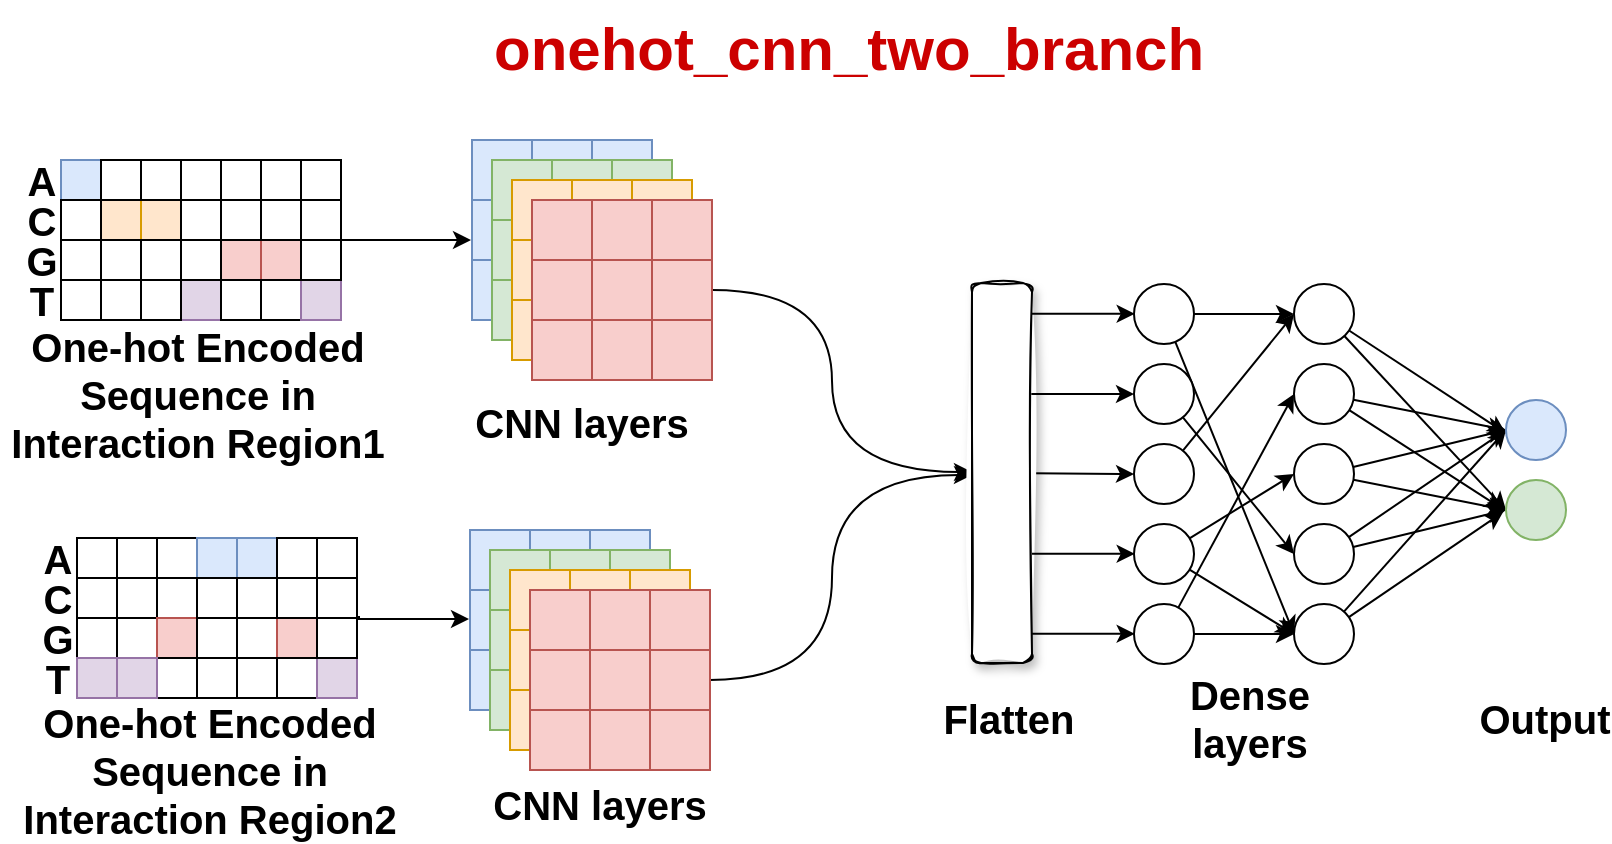 <mxfile version="14.8.5" type="github">
  <diagram id="KxuiyelQ4g_LW83yEsCo" name="Page-1">
    <mxGraphModel dx="1673" dy="898" grid="1" gridSize="10" guides="1" tooltips="1" connect="1" arrows="1" fold="1" page="1" pageScale="1" pageWidth="4681" pageHeight="3300" math="0" shadow="0">
      <root>
        <mxCell id="0" />
        <mxCell id="1" parent="0" />
        <mxCell id="DCVeUOY5UcHhxP_ibhvg-289" style="edgeStyle=orthogonalEdgeStyle;rounded=0;orthogonalLoop=1;jettySize=auto;html=1;fontStyle=1;fontSize=20;" edge="1" parent="1">
          <mxGeometry relative="1" as="geometry">
            <mxPoint x="529.5" y="220" as="targetPoint" />
            <mxPoint x="464.5" y="220" as="sourcePoint" />
            <Array as="points">
              <mxPoint x="464.5" y="220" />
            </Array>
          </mxGeometry>
        </mxCell>
        <mxCell id="DCVeUOY5UcHhxP_ibhvg-291" style="edgeStyle=orthogonalEdgeStyle;rounded=0;orthogonalLoop=1;jettySize=auto;html=1;exitX=1;exitY=1;exitDx=0;exitDy=0;fontStyle=1;fontSize=20;" edge="1" parent="1">
          <mxGeometry relative="1" as="geometry">
            <mxPoint x="473.5" y="408" as="sourcePoint" />
            <mxPoint x="528.5" y="409.5" as="targetPoint" />
            <Array as="points">
              <mxPoint x="473.5" y="409.5" />
            </Array>
          </mxGeometry>
        </mxCell>
        <mxCell id="DCVeUOY5UcHhxP_ibhvg-327" value="G" style="text;html=1;strokeColor=none;fillColor=none;align=center;verticalAlign=middle;whiteSpace=wrap;rounded=0;fontStyle=1;fontSize=20;" vertex="1" parent="1">
          <mxGeometry x="294.5" y="220" width="40" height="20" as="geometry" />
        </mxCell>
        <mxCell id="DCVeUOY5UcHhxP_ibhvg-328" value="T" style="text;html=1;strokeColor=none;fillColor=none;align=center;verticalAlign=middle;whiteSpace=wrap;rounded=0;fontStyle=1;fontSize=20;" vertex="1" parent="1">
          <mxGeometry x="294.5" y="240" width="40" height="20" as="geometry" />
        </mxCell>
        <mxCell id="DCVeUOY5UcHhxP_ibhvg-329" value="&lt;div style=&quot;font-size: 20px;&quot;&gt;A&lt;/div&gt;" style="text;html=1;strokeColor=none;fillColor=none;align=center;verticalAlign=middle;whiteSpace=wrap;rounded=0;fontStyle=1;fontSize=20;" vertex="1" parent="1">
          <mxGeometry x="294.5" y="180" width="40" height="20" as="geometry" />
        </mxCell>
        <mxCell id="DCVeUOY5UcHhxP_ibhvg-330" value="C" style="text;html=1;strokeColor=none;fillColor=none;align=center;verticalAlign=middle;whiteSpace=wrap;rounded=0;fontStyle=1;fontSize=20;" vertex="1" parent="1">
          <mxGeometry x="294.5" y="200" width="40" height="20" as="geometry" />
        </mxCell>
        <mxCell id="DCVeUOY5UcHhxP_ibhvg-331" value="" style="whiteSpace=wrap;html=1;aspect=fixed;fillColor=#dae8fc;strokeColor=#6c8ebf;fontStyle=1;fontSize=20;" vertex="1" parent="1">
          <mxGeometry x="324.5" y="180" width="20" height="20" as="geometry" />
        </mxCell>
        <mxCell id="DCVeUOY5UcHhxP_ibhvg-332" value="" style="whiteSpace=wrap;html=1;aspect=fixed;fontStyle=1;fontSize=20;" vertex="1" parent="1">
          <mxGeometry x="344.5" y="200" width="20" height="20" as="geometry" />
        </mxCell>
        <mxCell id="DCVeUOY5UcHhxP_ibhvg-333" value="" style="whiteSpace=wrap;html=1;aspect=fixed;fillColor=#ffe6cc;strokeColor=#d79b00;fontStyle=1;fontSize=20;" vertex="1" parent="1">
          <mxGeometry x="344.5" y="200" width="20" height="20" as="geometry" />
        </mxCell>
        <mxCell id="DCVeUOY5UcHhxP_ibhvg-334" value="" style="whiteSpace=wrap;html=1;aspect=fixed;fillColor=#ffe6cc;strokeColor=#d79b00;fontStyle=1;fontSize=20;" vertex="1" parent="1">
          <mxGeometry x="364.5" y="200" width="20" height="20" as="geometry" />
        </mxCell>
        <mxCell id="DCVeUOY5UcHhxP_ibhvg-335" value="" style="whiteSpace=wrap;html=1;aspect=fixed;fillColor=#e1d5e7;strokeColor=#9673a6;fontStyle=1;fontSize=20;" vertex="1" parent="1">
          <mxGeometry x="384.5" y="240" width="20" height="20" as="geometry" />
        </mxCell>
        <mxCell id="DCVeUOY5UcHhxP_ibhvg-336" value="" style="whiteSpace=wrap;html=1;aspect=fixed;fillColor=#f8cecc;strokeColor=#b85450;fontStyle=1;fontSize=20;" vertex="1" parent="1">
          <mxGeometry x="404.5" y="220" width="20" height="20" as="geometry" />
        </mxCell>
        <mxCell id="DCVeUOY5UcHhxP_ibhvg-337" value="" style="whiteSpace=wrap;html=1;aspect=fixed;fillColor=#f8cecc;strokeColor=#b85450;fontStyle=1;fontSize=20;" vertex="1" parent="1">
          <mxGeometry x="424.5" y="220" width="20" height="20" as="geometry" />
        </mxCell>
        <mxCell id="DCVeUOY5UcHhxP_ibhvg-338" value="" style="rounded=0;whiteSpace=wrap;html=1;fontStyle=1;fontSize=20;" vertex="1" parent="1">
          <mxGeometry x="324.5" y="200" width="20" height="20" as="geometry" />
        </mxCell>
        <mxCell id="DCVeUOY5UcHhxP_ibhvg-339" value="" style="rounded=0;whiteSpace=wrap;html=1;fontStyle=1;fontSize=20;" vertex="1" parent="1">
          <mxGeometry x="324.5" y="220" width="20" height="20" as="geometry" />
        </mxCell>
        <mxCell id="DCVeUOY5UcHhxP_ibhvg-340" value="" style="rounded=0;whiteSpace=wrap;html=1;fontStyle=1;fontSize=20;" vertex="1" parent="1">
          <mxGeometry x="344.5" y="220" width="20" height="20" as="geometry" />
        </mxCell>
        <mxCell id="DCVeUOY5UcHhxP_ibhvg-341" value="" style="rounded=0;whiteSpace=wrap;html=1;fontStyle=1;fontSize=20;" vertex="1" parent="1">
          <mxGeometry x="364.5" y="220" width="20" height="20" as="geometry" />
        </mxCell>
        <mxCell id="DCVeUOY5UcHhxP_ibhvg-342" value="" style="rounded=0;whiteSpace=wrap;html=1;fontStyle=1;fontSize=20;" vertex="1" parent="1">
          <mxGeometry x="384.5" y="220" width="20" height="20" as="geometry" />
        </mxCell>
        <mxCell id="DCVeUOY5UcHhxP_ibhvg-343" value="" style="rounded=0;whiteSpace=wrap;html=1;fontStyle=1;fontSize=20;" vertex="1" parent="1">
          <mxGeometry x="364.5" y="240" width="20" height="20" as="geometry" />
        </mxCell>
        <mxCell id="DCVeUOY5UcHhxP_ibhvg-344" value="" style="rounded=0;whiteSpace=wrap;html=1;fontStyle=1;fontSize=20;" vertex="1" parent="1">
          <mxGeometry x="324.5" y="240" width="20" height="20" as="geometry" />
        </mxCell>
        <mxCell id="DCVeUOY5UcHhxP_ibhvg-345" value="" style="rounded=0;whiteSpace=wrap;html=1;fontStyle=1;fontSize=20;" vertex="1" parent="1">
          <mxGeometry x="344.5" y="240" width="20" height="20" as="geometry" />
        </mxCell>
        <mxCell id="DCVeUOY5UcHhxP_ibhvg-346" value="" style="rounded=0;whiteSpace=wrap;html=1;fontStyle=1;fontSize=20;" vertex="1" parent="1">
          <mxGeometry x="404.5" y="240" width="20" height="20" as="geometry" />
        </mxCell>
        <mxCell id="DCVeUOY5UcHhxP_ibhvg-347" value="" style="rounded=0;whiteSpace=wrap;html=1;fontStyle=1;fontSize=20;" vertex="1" parent="1">
          <mxGeometry x="424.5" y="240" width="20" height="20" as="geometry" />
        </mxCell>
        <mxCell id="DCVeUOY5UcHhxP_ibhvg-348" value="" style="rounded=0;whiteSpace=wrap;html=1;fontStyle=1;fontSize=20;" vertex="1" parent="1">
          <mxGeometry x="344.5" y="180" width="20" height="20" as="geometry" />
        </mxCell>
        <mxCell id="DCVeUOY5UcHhxP_ibhvg-349" value="" style="rounded=0;whiteSpace=wrap;html=1;fontStyle=1;fontSize=20;" vertex="1" parent="1">
          <mxGeometry x="364.5" y="180" width="20" height="20" as="geometry" />
        </mxCell>
        <mxCell id="DCVeUOY5UcHhxP_ibhvg-350" value="" style="rounded=0;whiteSpace=wrap;html=1;fontStyle=1;fontSize=20;" vertex="1" parent="1">
          <mxGeometry x="384.5" y="180" width="20" height="20" as="geometry" />
        </mxCell>
        <mxCell id="DCVeUOY5UcHhxP_ibhvg-351" value="" style="rounded=0;whiteSpace=wrap;html=1;fontStyle=1;fontSize=20;" vertex="1" parent="1">
          <mxGeometry x="404.5" y="180" width="20" height="20" as="geometry" />
        </mxCell>
        <mxCell id="DCVeUOY5UcHhxP_ibhvg-352" value="" style="rounded=0;whiteSpace=wrap;html=1;fontStyle=1;fontSize=20;" vertex="1" parent="1">
          <mxGeometry x="384.5" y="200" width="20" height="20" as="geometry" />
        </mxCell>
        <mxCell id="DCVeUOY5UcHhxP_ibhvg-353" value="" style="rounded=0;whiteSpace=wrap;html=1;fontStyle=1;fontSize=20;" vertex="1" parent="1">
          <mxGeometry x="404.5" y="200" width="20" height="20" as="geometry" />
        </mxCell>
        <mxCell id="DCVeUOY5UcHhxP_ibhvg-354" value="" style="rounded=0;whiteSpace=wrap;html=1;fontStyle=1;fontSize=20;" vertex="1" parent="1">
          <mxGeometry x="424.5" y="200" width="20" height="20" as="geometry" />
        </mxCell>
        <mxCell id="DCVeUOY5UcHhxP_ibhvg-355" value="" style="rounded=0;whiteSpace=wrap;html=1;fontStyle=1;fontSize=20;" vertex="1" parent="1">
          <mxGeometry x="424.5" y="180" width="20" height="20" as="geometry" />
        </mxCell>
        <mxCell id="DCVeUOY5UcHhxP_ibhvg-356" value="" style="whiteSpace=wrap;html=1;aspect=fixed;fillColor=#e1d5e7;strokeColor=#9673a6;fontStyle=1;fontSize=20;" vertex="1" parent="1">
          <mxGeometry x="444.5" y="240" width="20" height="20" as="geometry" />
        </mxCell>
        <mxCell id="DCVeUOY5UcHhxP_ibhvg-357" value="" style="rounded=0;whiteSpace=wrap;html=1;fontStyle=1;fontSize=20;" vertex="1" parent="1">
          <mxGeometry x="444.5" y="220" width="20" height="20" as="geometry" />
        </mxCell>
        <mxCell id="DCVeUOY5UcHhxP_ibhvg-358" value="" style="rounded=0;whiteSpace=wrap;html=1;fontStyle=1;fontSize=20;" vertex="1" parent="1">
          <mxGeometry x="444.5" y="180" width="20" height="20" as="geometry" />
        </mxCell>
        <mxCell id="DCVeUOY5UcHhxP_ibhvg-359" value="" style="rounded=0;whiteSpace=wrap;html=1;fontStyle=1;fontSize=20;" vertex="1" parent="1">
          <mxGeometry x="444.5" y="200" width="20" height="20" as="geometry" />
        </mxCell>
        <mxCell id="DCVeUOY5UcHhxP_ibhvg-361" value="G" style="text;html=1;strokeColor=none;fillColor=none;align=center;verticalAlign=middle;whiteSpace=wrap;rounded=0;fontStyle=1;fontSize=20;" vertex="1" parent="1">
          <mxGeometry x="302.5" y="409" width="40" height="20" as="geometry" />
        </mxCell>
        <mxCell id="DCVeUOY5UcHhxP_ibhvg-362" value="T" style="text;html=1;strokeColor=none;fillColor=none;align=center;verticalAlign=middle;whiteSpace=wrap;rounded=0;fontStyle=1;fontSize=20;" vertex="1" parent="1">
          <mxGeometry x="302.5" y="429" width="40" height="20" as="geometry" />
        </mxCell>
        <mxCell id="DCVeUOY5UcHhxP_ibhvg-363" value="&lt;div style=&quot;font-size: 20px;&quot;&gt;A&lt;/div&gt;" style="text;html=1;strokeColor=none;fillColor=none;align=center;verticalAlign=middle;whiteSpace=wrap;rounded=0;fontStyle=1;fontSize=20;" vertex="1" parent="1">
          <mxGeometry x="302.5" y="369" width="40" height="20" as="geometry" />
        </mxCell>
        <mxCell id="DCVeUOY5UcHhxP_ibhvg-364" value="C" style="text;html=1;strokeColor=none;fillColor=none;align=center;verticalAlign=middle;whiteSpace=wrap;rounded=0;fontStyle=1;fontSize=20;" vertex="1" parent="1">
          <mxGeometry x="302.5" y="389" width="40" height="20" as="geometry" />
        </mxCell>
        <mxCell id="DCVeUOY5UcHhxP_ibhvg-365" value="" style="whiteSpace=wrap;html=1;aspect=fixed;fontStyle=1;fontSize=20;" vertex="1" parent="1">
          <mxGeometry x="332.5" y="369" width="20" height="20" as="geometry" />
        </mxCell>
        <mxCell id="DCVeUOY5UcHhxP_ibhvg-366" value="" style="whiteSpace=wrap;html=1;aspect=fixed;fontStyle=1;fontSize=20;" vertex="1" parent="1">
          <mxGeometry x="352.5" y="389" width="20" height="20" as="geometry" />
        </mxCell>
        <mxCell id="DCVeUOY5UcHhxP_ibhvg-367" value="" style="whiteSpace=wrap;html=1;aspect=fixed;fontStyle=1;fontSize=20;" vertex="1" parent="1">
          <mxGeometry x="352.5" y="389" width="20" height="20" as="geometry" />
        </mxCell>
        <mxCell id="DCVeUOY5UcHhxP_ibhvg-368" value="" style="whiteSpace=wrap;html=1;aspect=fixed;fontStyle=1;fontSize=20;" vertex="1" parent="1">
          <mxGeometry x="372.5" y="389" width="20" height="20" as="geometry" />
        </mxCell>
        <mxCell id="DCVeUOY5UcHhxP_ibhvg-369" value="" style="whiteSpace=wrap;html=1;aspect=fixed;fontStyle=1;fontSize=20;" vertex="1" parent="1">
          <mxGeometry x="392.5" y="429" width="20" height="20" as="geometry" />
        </mxCell>
        <mxCell id="DCVeUOY5UcHhxP_ibhvg-370" value="" style="whiteSpace=wrap;html=1;aspect=fixed;fontStyle=1;fontSize=20;" vertex="1" parent="1">
          <mxGeometry x="412.5" y="409" width="20" height="20" as="geometry" />
        </mxCell>
        <mxCell id="DCVeUOY5UcHhxP_ibhvg-371" value="" style="whiteSpace=wrap;html=1;aspect=fixed;fillColor=#f8cecc;strokeColor=#b85450;fontStyle=1;fontSize=20;" vertex="1" parent="1">
          <mxGeometry x="432.5" y="409" width="20" height="20" as="geometry" />
        </mxCell>
        <mxCell id="DCVeUOY5UcHhxP_ibhvg-372" value="" style="rounded=0;whiteSpace=wrap;html=1;fontStyle=1;fontSize=20;" vertex="1" parent="1">
          <mxGeometry x="332.5" y="389" width="20" height="20" as="geometry" />
        </mxCell>
        <mxCell id="DCVeUOY5UcHhxP_ibhvg-373" value="" style="rounded=0;whiteSpace=wrap;html=1;fontStyle=1;fontSize=20;" vertex="1" parent="1">
          <mxGeometry x="332.5" y="409" width="20" height="20" as="geometry" />
        </mxCell>
        <mxCell id="DCVeUOY5UcHhxP_ibhvg-374" value="" style="rounded=0;whiteSpace=wrap;html=1;fontStyle=1;fontSize=20;" vertex="1" parent="1">
          <mxGeometry x="352.5" y="409" width="20" height="20" as="geometry" />
        </mxCell>
        <mxCell id="DCVeUOY5UcHhxP_ibhvg-375" value="" style="rounded=0;whiteSpace=wrap;html=1;fillColor=#f8cecc;strokeColor=#b85450;fontStyle=1;fontSize=20;" vertex="1" parent="1">
          <mxGeometry x="372.5" y="409" width="20" height="20" as="geometry" />
        </mxCell>
        <mxCell id="DCVeUOY5UcHhxP_ibhvg-376" value="" style="rounded=0;whiteSpace=wrap;html=1;fontStyle=1;fontSize=20;" vertex="1" parent="1">
          <mxGeometry x="392.5" y="409" width="20" height="20" as="geometry" />
        </mxCell>
        <mxCell id="DCVeUOY5UcHhxP_ibhvg-377" value="" style="rounded=0;whiteSpace=wrap;html=1;fontStyle=1;fontSize=20;" vertex="1" parent="1">
          <mxGeometry x="372.5" y="429" width="20" height="20" as="geometry" />
        </mxCell>
        <mxCell id="DCVeUOY5UcHhxP_ibhvg-378" value="" style="rounded=0;whiteSpace=wrap;html=1;fillColor=#e1d5e7;strokeColor=#9673a6;fontStyle=1;fontSize=20;" vertex="1" parent="1">
          <mxGeometry x="332.5" y="429" width="20" height="20" as="geometry" />
        </mxCell>
        <mxCell id="DCVeUOY5UcHhxP_ibhvg-379" value="" style="rounded=0;whiteSpace=wrap;html=1;fillColor=#e1d5e7;strokeColor=#9673a6;fontStyle=1;fontSize=20;" vertex="1" parent="1">
          <mxGeometry x="352.5" y="429" width="20" height="20" as="geometry" />
        </mxCell>
        <mxCell id="DCVeUOY5UcHhxP_ibhvg-380" value="" style="rounded=0;whiteSpace=wrap;html=1;fontStyle=1;fontSize=20;" vertex="1" parent="1">
          <mxGeometry x="412.5" y="429" width="20" height="20" as="geometry" />
        </mxCell>
        <mxCell id="DCVeUOY5UcHhxP_ibhvg-381" value="" style="rounded=0;whiteSpace=wrap;html=1;fontStyle=1;fontSize=20;" vertex="1" parent="1">
          <mxGeometry x="432.5" y="429" width="20" height="20" as="geometry" />
        </mxCell>
        <mxCell id="DCVeUOY5UcHhxP_ibhvg-382" value="" style="rounded=0;whiteSpace=wrap;html=1;fontStyle=1;fontSize=20;" vertex="1" parent="1">
          <mxGeometry x="352.5" y="369" width="20" height="20" as="geometry" />
        </mxCell>
        <mxCell id="DCVeUOY5UcHhxP_ibhvg-383" value="" style="rounded=0;whiteSpace=wrap;html=1;fontStyle=1;fontSize=20;" vertex="1" parent="1">
          <mxGeometry x="372.5" y="369" width="20" height="20" as="geometry" />
        </mxCell>
        <mxCell id="DCVeUOY5UcHhxP_ibhvg-384" value="" style="rounded=0;whiteSpace=wrap;html=1;fillColor=#dae8fc;strokeColor=#6c8ebf;fontStyle=1;fontSize=20;" vertex="1" parent="1">
          <mxGeometry x="392.5" y="369" width="20" height="20" as="geometry" />
        </mxCell>
        <mxCell id="DCVeUOY5UcHhxP_ibhvg-385" value="" style="rounded=0;whiteSpace=wrap;html=1;fillColor=#dae8fc;strokeColor=#6c8ebf;fontStyle=1;fontSize=20;" vertex="1" parent="1">
          <mxGeometry x="412.5" y="369" width="20" height="20" as="geometry" />
        </mxCell>
        <mxCell id="DCVeUOY5UcHhxP_ibhvg-386" value="" style="rounded=0;whiteSpace=wrap;html=1;fontStyle=1;fontSize=20;" vertex="1" parent="1">
          <mxGeometry x="392.5" y="389" width="20" height="20" as="geometry" />
        </mxCell>
        <mxCell id="DCVeUOY5UcHhxP_ibhvg-387" value="" style="rounded=0;whiteSpace=wrap;html=1;fontStyle=1;fontSize=20;" vertex="1" parent="1">
          <mxGeometry x="412.5" y="389" width="20" height="20" as="geometry" />
        </mxCell>
        <mxCell id="DCVeUOY5UcHhxP_ibhvg-388" value="" style="rounded=0;whiteSpace=wrap;html=1;fontStyle=1;fontSize=20;" vertex="1" parent="1">
          <mxGeometry x="432.5" y="389" width="20" height="20" as="geometry" />
        </mxCell>
        <mxCell id="DCVeUOY5UcHhxP_ibhvg-389" value="" style="rounded=0;whiteSpace=wrap;html=1;fontStyle=1;fontSize=20;" vertex="1" parent="1">
          <mxGeometry x="432.5" y="369" width="20" height="20" as="geometry" />
        </mxCell>
        <mxCell id="DCVeUOY5UcHhxP_ibhvg-390" value="" style="whiteSpace=wrap;html=1;aspect=fixed;fillColor=#e1d5e7;strokeColor=#9673a6;fontStyle=1;fontSize=20;" vertex="1" parent="1">
          <mxGeometry x="452.5" y="429" width="20" height="20" as="geometry" />
        </mxCell>
        <mxCell id="DCVeUOY5UcHhxP_ibhvg-391" value="" style="rounded=0;whiteSpace=wrap;html=1;fontStyle=1;fontSize=20;" vertex="1" parent="1">
          <mxGeometry x="452.5" y="409" width="20" height="20" as="geometry" />
        </mxCell>
        <mxCell id="DCVeUOY5UcHhxP_ibhvg-392" value="" style="rounded=0;whiteSpace=wrap;html=1;fontStyle=1;fontSize=20;" vertex="1" parent="1">
          <mxGeometry x="452.5" y="369" width="20" height="20" as="geometry" />
        </mxCell>
        <mxCell id="DCVeUOY5UcHhxP_ibhvg-393" value="" style="rounded=0;whiteSpace=wrap;html=1;fontStyle=1;fontSize=20;" vertex="1" parent="1">
          <mxGeometry x="452.5" y="389" width="20" height="20" as="geometry" />
        </mxCell>
        <mxCell id="DCVeUOY5UcHhxP_ibhvg-447" value="" style="whiteSpace=wrap;html=1;aspect=fixed;fillColor=#dae8fc;strokeColor=#6c8ebf;fontStyle=1;fontSize=20;" vertex="1" parent="1">
          <mxGeometry x="530" y="170" width="30" height="30" as="geometry" />
        </mxCell>
        <mxCell id="DCVeUOY5UcHhxP_ibhvg-448" value="" style="whiteSpace=wrap;html=1;aspect=fixed;fillColor=#dae8fc;strokeColor=#6c8ebf;fontStyle=1;fontSize=20;" vertex="1" parent="1">
          <mxGeometry x="560" y="170" width="30" height="30" as="geometry" />
        </mxCell>
        <mxCell id="DCVeUOY5UcHhxP_ibhvg-449" value="" style="whiteSpace=wrap;html=1;aspect=fixed;fillColor=#dae8fc;strokeColor=#6c8ebf;fontStyle=1;fontSize=20;" vertex="1" parent="1">
          <mxGeometry x="590" y="170" width="30" height="30" as="geometry" />
        </mxCell>
        <mxCell id="DCVeUOY5UcHhxP_ibhvg-450" value="" style="whiteSpace=wrap;html=1;aspect=fixed;fillColor=#dae8fc;strokeColor=#6c8ebf;fontStyle=1;fontSize=20;" vertex="1" parent="1">
          <mxGeometry x="530" y="200" width="30" height="30" as="geometry" />
        </mxCell>
        <mxCell id="DCVeUOY5UcHhxP_ibhvg-451" value="" style="whiteSpace=wrap;html=1;aspect=fixed;fillColor=#dae8fc;strokeColor=#6c8ebf;fontStyle=1;fontSize=20;" vertex="1" parent="1">
          <mxGeometry x="560" y="200" width="30" height="30" as="geometry" />
        </mxCell>
        <mxCell id="DCVeUOY5UcHhxP_ibhvg-452" value="" style="whiteSpace=wrap;html=1;aspect=fixed;fillColor=#dae8fc;strokeColor=#6c8ebf;fontStyle=1;fontSize=20;" vertex="1" parent="1">
          <mxGeometry x="590" y="200" width="30" height="30" as="geometry" />
        </mxCell>
        <mxCell id="DCVeUOY5UcHhxP_ibhvg-453" value="" style="whiteSpace=wrap;html=1;aspect=fixed;fillColor=#dae8fc;strokeColor=#6c8ebf;fontStyle=1;fontSize=20;" vertex="1" parent="1">
          <mxGeometry x="530" y="230" width="30" height="30" as="geometry" />
        </mxCell>
        <mxCell id="DCVeUOY5UcHhxP_ibhvg-454" value="" style="whiteSpace=wrap;html=1;aspect=fixed;fillColor=#dae8fc;strokeColor=#6c8ebf;fontStyle=1;fontSize=20;" vertex="1" parent="1">
          <mxGeometry x="560" y="230" width="30" height="30" as="geometry" />
        </mxCell>
        <mxCell id="DCVeUOY5UcHhxP_ibhvg-455" value="" style="whiteSpace=wrap;html=1;aspect=fixed;fillColor=#dae8fc;strokeColor=#6c8ebf;fontStyle=1;fontSize=20;" vertex="1" parent="1">
          <mxGeometry x="590" y="230" width="30" height="30" as="geometry" />
        </mxCell>
        <mxCell id="DCVeUOY5UcHhxP_ibhvg-456" value="" style="whiteSpace=wrap;html=1;aspect=fixed;fillColor=#d5e8d4;strokeColor=#82b366;fontStyle=1;fontSize=20;" vertex="1" parent="1">
          <mxGeometry x="540" y="180" width="30" height="30" as="geometry" />
        </mxCell>
        <mxCell id="DCVeUOY5UcHhxP_ibhvg-457" value="" style="whiteSpace=wrap;html=1;aspect=fixed;fillColor=#d5e8d4;strokeColor=#82b366;fontStyle=1;fontSize=20;" vertex="1" parent="1">
          <mxGeometry x="570" y="180" width="30" height="30" as="geometry" />
        </mxCell>
        <mxCell id="DCVeUOY5UcHhxP_ibhvg-458" value="" style="whiteSpace=wrap;html=1;aspect=fixed;fillColor=#d5e8d4;strokeColor=#82b366;fontStyle=1;fontSize=20;" vertex="1" parent="1">
          <mxGeometry x="600" y="180" width="30" height="30" as="geometry" />
        </mxCell>
        <mxCell id="DCVeUOY5UcHhxP_ibhvg-459" value="" style="whiteSpace=wrap;html=1;aspect=fixed;fillColor=#d5e8d4;strokeColor=#82b366;fontStyle=1;fontSize=20;" vertex="1" parent="1">
          <mxGeometry x="540" y="210" width="30" height="30" as="geometry" />
        </mxCell>
        <mxCell id="DCVeUOY5UcHhxP_ibhvg-460" value="" style="whiteSpace=wrap;html=1;aspect=fixed;fillColor=#d5e8d4;strokeColor=#82b366;fontStyle=1;fontSize=20;" vertex="1" parent="1">
          <mxGeometry x="570" y="210" width="30" height="30" as="geometry" />
        </mxCell>
        <mxCell id="DCVeUOY5UcHhxP_ibhvg-461" value="" style="whiteSpace=wrap;html=1;aspect=fixed;fillColor=#d5e8d4;strokeColor=#82b366;fontStyle=1;fontSize=20;" vertex="1" parent="1">
          <mxGeometry x="600" y="210" width="30" height="30" as="geometry" />
        </mxCell>
        <mxCell id="DCVeUOY5UcHhxP_ibhvg-462" value="" style="whiteSpace=wrap;html=1;aspect=fixed;fillColor=#d5e8d4;strokeColor=#82b366;fontStyle=1;fontSize=20;" vertex="1" parent="1">
          <mxGeometry x="540" y="240" width="30" height="30" as="geometry" />
        </mxCell>
        <mxCell id="DCVeUOY5UcHhxP_ibhvg-463" value="" style="whiteSpace=wrap;html=1;aspect=fixed;fillColor=#d5e8d4;strokeColor=#82b366;fontStyle=1;fontSize=20;" vertex="1" parent="1">
          <mxGeometry x="570" y="240" width="30" height="30" as="geometry" />
        </mxCell>
        <mxCell id="DCVeUOY5UcHhxP_ibhvg-464" value="" style="whiteSpace=wrap;html=1;aspect=fixed;fillColor=#d5e8d4;strokeColor=#82b366;fontStyle=1;fontSize=20;" vertex="1" parent="1">
          <mxGeometry x="600" y="240" width="30" height="30" as="geometry" />
        </mxCell>
        <mxCell id="DCVeUOY5UcHhxP_ibhvg-465" value="" style="whiteSpace=wrap;html=1;aspect=fixed;fillColor=#ffe6cc;strokeColor=#d79b00;fontStyle=1;fontSize=20;" vertex="1" parent="1">
          <mxGeometry x="550" y="190" width="30" height="30" as="geometry" />
        </mxCell>
        <mxCell id="DCVeUOY5UcHhxP_ibhvg-466" value="" style="whiteSpace=wrap;html=1;aspect=fixed;fillColor=#ffe6cc;strokeColor=#d79b00;fontStyle=1;fontSize=20;" vertex="1" parent="1">
          <mxGeometry x="580" y="190" width="30" height="30" as="geometry" />
        </mxCell>
        <mxCell id="DCVeUOY5UcHhxP_ibhvg-467" value="" style="whiteSpace=wrap;html=1;aspect=fixed;fillColor=#ffe6cc;strokeColor=#d79b00;fontStyle=1;fontSize=20;" vertex="1" parent="1">
          <mxGeometry x="610" y="190" width="30" height="30" as="geometry" />
        </mxCell>
        <mxCell id="DCVeUOY5UcHhxP_ibhvg-468" value="" style="whiteSpace=wrap;html=1;aspect=fixed;fillColor=#ffe6cc;strokeColor=#d79b00;fontStyle=1;fontSize=20;" vertex="1" parent="1">
          <mxGeometry x="550" y="220" width="30" height="30" as="geometry" />
        </mxCell>
        <mxCell id="DCVeUOY5UcHhxP_ibhvg-469" value="" style="whiteSpace=wrap;html=1;aspect=fixed;fillColor=#ffe6cc;strokeColor=#d79b00;fontStyle=1;fontSize=20;" vertex="1" parent="1">
          <mxGeometry x="580" y="220" width="30" height="30" as="geometry" />
        </mxCell>
        <mxCell id="DCVeUOY5UcHhxP_ibhvg-470" value="" style="whiteSpace=wrap;html=1;aspect=fixed;fillColor=#ffe6cc;strokeColor=#d79b00;fontStyle=1;fontSize=20;" vertex="1" parent="1">
          <mxGeometry x="610" y="220" width="30" height="30" as="geometry" />
        </mxCell>
        <mxCell id="DCVeUOY5UcHhxP_ibhvg-471" value="" style="whiteSpace=wrap;html=1;aspect=fixed;fillColor=#ffe6cc;strokeColor=#d79b00;fontStyle=1;fontSize=20;" vertex="1" parent="1">
          <mxGeometry x="550" y="250" width="30" height="30" as="geometry" />
        </mxCell>
        <mxCell id="DCVeUOY5UcHhxP_ibhvg-472" value="" style="whiteSpace=wrap;html=1;aspect=fixed;fillColor=#ffe6cc;strokeColor=#d79b00;fontStyle=1;fontSize=20;" vertex="1" parent="1">
          <mxGeometry x="580" y="250" width="30" height="30" as="geometry" />
        </mxCell>
        <mxCell id="DCVeUOY5UcHhxP_ibhvg-473" value="" style="whiteSpace=wrap;html=1;aspect=fixed;fillColor=#ffe6cc;strokeColor=#d79b00;fontStyle=1;fontSize=20;" vertex="1" parent="1">
          <mxGeometry x="610" y="250" width="30" height="30" as="geometry" />
        </mxCell>
        <mxCell id="DCVeUOY5UcHhxP_ibhvg-474" value="" style="whiteSpace=wrap;html=1;aspect=fixed;fillColor=#f8cecc;strokeColor=#b85450;fontStyle=1;fontSize=20;" vertex="1" parent="1">
          <mxGeometry x="560" y="200" width="30" height="30" as="geometry" />
        </mxCell>
        <mxCell id="DCVeUOY5UcHhxP_ibhvg-475" value="" style="whiteSpace=wrap;html=1;aspect=fixed;fillColor=#f8cecc;strokeColor=#b85450;fontStyle=1;fontSize=20;" vertex="1" parent="1">
          <mxGeometry x="590" y="200" width="30" height="30" as="geometry" />
        </mxCell>
        <mxCell id="DCVeUOY5UcHhxP_ibhvg-476" value="" style="whiteSpace=wrap;html=1;aspect=fixed;fillColor=#f8cecc;strokeColor=#b85450;fontStyle=1;fontSize=20;" vertex="1" parent="1">
          <mxGeometry x="620" y="200" width="30" height="30" as="geometry" />
        </mxCell>
        <mxCell id="DCVeUOY5UcHhxP_ibhvg-477" value="" style="whiteSpace=wrap;html=1;aspect=fixed;fillColor=#f8cecc;strokeColor=#b85450;fontStyle=1;fontSize=20;" vertex="1" parent="1">
          <mxGeometry x="560" y="230" width="30" height="30" as="geometry" />
        </mxCell>
        <mxCell id="DCVeUOY5UcHhxP_ibhvg-478" value="" style="whiteSpace=wrap;html=1;aspect=fixed;fillColor=#f8cecc;strokeColor=#b85450;fontStyle=1;fontSize=20;" vertex="1" parent="1">
          <mxGeometry x="590" y="230" width="30" height="30" as="geometry" />
        </mxCell>
        <mxCell id="DCVeUOY5UcHhxP_ibhvg-479" style="edgeStyle=orthogonalEdgeStyle;curved=1;rounded=0;orthogonalLoop=1;jettySize=auto;html=1;entryX=0;entryY=0.5;entryDx=0;entryDy=0;fontStyle=1;fontSize=20;" edge="1" parent="1" source="DCVeUOY5UcHhxP_ibhvg-480">
          <mxGeometry relative="1" as="geometry">
            <mxPoint x="780.0" y="336" as="targetPoint" />
            <Array as="points">
              <mxPoint x="710" y="245" />
              <mxPoint x="710" y="336" />
            </Array>
          </mxGeometry>
        </mxCell>
        <mxCell id="DCVeUOY5UcHhxP_ibhvg-480" value="" style="whiteSpace=wrap;html=1;aspect=fixed;fillColor=#f8cecc;strokeColor=#b85450;fontStyle=1;fontSize=20;" vertex="1" parent="1">
          <mxGeometry x="620" y="230" width="30" height="30" as="geometry" />
        </mxCell>
        <mxCell id="DCVeUOY5UcHhxP_ibhvg-481" value="" style="whiteSpace=wrap;html=1;aspect=fixed;fillColor=#f8cecc;strokeColor=#b85450;fontStyle=1;fontSize=20;" vertex="1" parent="1">
          <mxGeometry x="560" y="260" width="30" height="30" as="geometry" />
        </mxCell>
        <mxCell id="DCVeUOY5UcHhxP_ibhvg-482" value="" style="whiteSpace=wrap;html=1;aspect=fixed;fillColor=#f8cecc;strokeColor=#b85450;fontStyle=1;fontSize=20;" vertex="1" parent="1">
          <mxGeometry x="590" y="260" width="30" height="30" as="geometry" />
        </mxCell>
        <mxCell id="DCVeUOY5UcHhxP_ibhvg-483" value="" style="whiteSpace=wrap;html=1;aspect=fixed;fillColor=#f8cecc;strokeColor=#b85450;fontStyle=1;fontSize=20;" vertex="1" parent="1">
          <mxGeometry x="620" y="260" width="30" height="30" as="geometry" />
        </mxCell>
        <mxCell id="DCVeUOY5UcHhxP_ibhvg-484" value="" style="whiteSpace=wrap;html=1;aspect=fixed;fillColor=#dae8fc;strokeColor=#6c8ebf;fontStyle=1;fontSize=20;" vertex="1" parent="1">
          <mxGeometry x="529" y="365" width="30" height="30" as="geometry" />
        </mxCell>
        <mxCell id="DCVeUOY5UcHhxP_ibhvg-485" value="" style="whiteSpace=wrap;html=1;aspect=fixed;fillColor=#dae8fc;strokeColor=#6c8ebf;fontStyle=1;fontSize=20;" vertex="1" parent="1">
          <mxGeometry x="559" y="365" width="30" height="30" as="geometry" />
        </mxCell>
        <mxCell id="DCVeUOY5UcHhxP_ibhvg-486" value="" style="whiteSpace=wrap;html=1;aspect=fixed;fillColor=#dae8fc;strokeColor=#6c8ebf;fontStyle=1;fontSize=20;" vertex="1" parent="1">
          <mxGeometry x="589" y="365" width="30" height="30" as="geometry" />
        </mxCell>
        <mxCell id="DCVeUOY5UcHhxP_ibhvg-487" value="" style="whiteSpace=wrap;html=1;aspect=fixed;fillColor=#dae8fc;strokeColor=#6c8ebf;fontStyle=1;fontSize=20;" vertex="1" parent="1">
          <mxGeometry x="529" y="395" width="30" height="30" as="geometry" />
        </mxCell>
        <mxCell id="DCVeUOY5UcHhxP_ibhvg-488" value="" style="whiteSpace=wrap;html=1;aspect=fixed;fillColor=#dae8fc;strokeColor=#6c8ebf;fontStyle=1;fontSize=20;" vertex="1" parent="1">
          <mxGeometry x="559" y="395" width="30" height="30" as="geometry" />
        </mxCell>
        <mxCell id="DCVeUOY5UcHhxP_ibhvg-489" value="" style="whiteSpace=wrap;html=1;aspect=fixed;fillColor=#dae8fc;strokeColor=#6c8ebf;fontStyle=1;fontSize=20;" vertex="1" parent="1">
          <mxGeometry x="589" y="395" width="30" height="30" as="geometry" />
        </mxCell>
        <mxCell id="DCVeUOY5UcHhxP_ibhvg-490" value="" style="whiteSpace=wrap;html=1;aspect=fixed;fillColor=#dae8fc;strokeColor=#6c8ebf;fontStyle=1;fontSize=20;" vertex="1" parent="1">
          <mxGeometry x="529" y="425" width="30" height="30" as="geometry" />
        </mxCell>
        <mxCell id="DCVeUOY5UcHhxP_ibhvg-491" value="" style="whiteSpace=wrap;html=1;aspect=fixed;fillColor=#dae8fc;strokeColor=#6c8ebf;fontStyle=1;fontSize=20;" vertex="1" parent="1">
          <mxGeometry x="559" y="425" width="30" height="30" as="geometry" />
        </mxCell>
        <mxCell id="DCVeUOY5UcHhxP_ibhvg-492" value="" style="whiteSpace=wrap;html=1;aspect=fixed;fillColor=#dae8fc;strokeColor=#6c8ebf;fontStyle=1;fontSize=20;" vertex="1" parent="1">
          <mxGeometry x="589" y="425" width="30" height="30" as="geometry" />
        </mxCell>
        <mxCell id="DCVeUOY5UcHhxP_ibhvg-493" value="" style="whiteSpace=wrap;html=1;aspect=fixed;fillColor=#d5e8d4;strokeColor=#82b366;fontStyle=1;fontSize=20;" vertex="1" parent="1">
          <mxGeometry x="539" y="375" width="30" height="30" as="geometry" />
        </mxCell>
        <mxCell id="DCVeUOY5UcHhxP_ibhvg-494" value="" style="whiteSpace=wrap;html=1;aspect=fixed;fillColor=#d5e8d4;strokeColor=#82b366;fontStyle=1;fontSize=20;" vertex="1" parent="1">
          <mxGeometry x="569" y="375" width="30" height="30" as="geometry" />
        </mxCell>
        <mxCell id="DCVeUOY5UcHhxP_ibhvg-495" value="" style="whiteSpace=wrap;html=1;aspect=fixed;fillColor=#d5e8d4;strokeColor=#82b366;fontStyle=1;fontSize=20;" vertex="1" parent="1">
          <mxGeometry x="599" y="375" width="30" height="30" as="geometry" />
        </mxCell>
        <mxCell id="DCVeUOY5UcHhxP_ibhvg-496" value="" style="whiteSpace=wrap;html=1;aspect=fixed;fillColor=#d5e8d4;strokeColor=#82b366;fontStyle=1;fontSize=20;" vertex="1" parent="1">
          <mxGeometry x="539" y="405" width="30" height="30" as="geometry" />
        </mxCell>
        <mxCell id="DCVeUOY5UcHhxP_ibhvg-497" value="" style="whiteSpace=wrap;html=1;aspect=fixed;fillColor=#d5e8d4;strokeColor=#82b366;fontStyle=1;fontSize=20;" vertex="1" parent="1">
          <mxGeometry x="569" y="405" width="30" height="30" as="geometry" />
        </mxCell>
        <mxCell id="DCVeUOY5UcHhxP_ibhvg-498" value="" style="whiteSpace=wrap;html=1;aspect=fixed;fillColor=#d5e8d4;strokeColor=#82b366;fontStyle=1;fontSize=20;" vertex="1" parent="1">
          <mxGeometry x="599" y="405" width="30" height="30" as="geometry" />
        </mxCell>
        <mxCell id="DCVeUOY5UcHhxP_ibhvg-499" value="" style="whiteSpace=wrap;html=1;aspect=fixed;fillColor=#d5e8d4;strokeColor=#82b366;fontStyle=1;fontSize=20;" vertex="1" parent="1">
          <mxGeometry x="539" y="435" width="30" height="30" as="geometry" />
        </mxCell>
        <mxCell id="DCVeUOY5UcHhxP_ibhvg-500" value="" style="whiteSpace=wrap;html=1;aspect=fixed;fillColor=#d5e8d4;strokeColor=#82b366;fontStyle=1;fontSize=20;" vertex="1" parent="1">
          <mxGeometry x="569" y="435" width="30" height="30" as="geometry" />
        </mxCell>
        <mxCell id="DCVeUOY5UcHhxP_ibhvg-501" value="" style="whiteSpace=wrap;html=1;aspect=fixed;fillColor=#d5e8d4;strokeColor=#82b366;fontStyle=1;fontSize=20;" vertex="1" parent="1">
          <mxGeometry x="599" y="435" width="30" height="30" as="geometry" />
        </mxCell>
        <mxCell id="DCVeUOY5UcHhxP_ibhvg-502" value="" style="whiteSpace=wrap;html=1;aspect=fixed;fillColor=#ffe6cc;strokeColor=#d79b00;fontStyle=1;fontSize=20;" vertex="1" parent="1">
          <mxGeometry x="549" y="385" width="30" height="30" as="geometry" />
        </mxCell>
        <mxCell id="DCVeUOY5UcHhxP_ibhvg-503" value="" style="whiteSpace=wrap;html=1;aspect=fixed;fillColor=#ffe6cc;strokeColor=#d79b00;fontStyle=1;fontSize=20;" vertex="1" parent="1">
          <mxGeometry x="579" y="385" width="30" height="30" as="geometry" />
        </mxCell>
        <mxCell id="DCVeUOY5UcHhxP_ibhvg-504" value="" style="whiteSpace=wrap;html=1;aspect=fixed;fillColor=#ffe6cc;strokeColor=#d79b00;fontStyle=1;fontSize=20;" vertex="1" parent="1">
          <mxGeometry x="609" y="385" width="30" height="30" as="geometry" />
        </mxCell>
        <mxCell id="DCVeUOY5UcHhxP_ibhvg-505" value="" style="whiteSpace=wrap;html=1;aspect=fixed;fillColor=#ffe6cc;strokeColor=#d79b00;fontStyle=1;fontSize=20;" vertex="1" parent="1">
          <mxGeometry x="549" y="415" width="30" height="30" as="geometry" />
        </mxCell>
        <mxCell id="DCVeUOY5UcHhxP_ibhvg-506" value="" style="whiteSpace=wrap;html=1;aspect=fixed;fillColor=#ffe6cc;strokeColor=#d79b00;fontStyle=1;fontSize=20;" vertex="1" parent="1">
          <mxGeometry x="579" y="415" width="30" height="30" as="geometry" />
        </mxCell>
        <mxCell id="DCVeUOY5UcHhxP_ibhvg-507" value="" style="whiteSpace=wrap;html=1;aspect=fixed;fillColor=#ffe6cc;strokeColor=#d79b00;fontStyle=1;fontSize=20;" vertex="1" parent="1">
          <mxGeometry x="609" y="415" width="30" height="30" as="geometry" />
        </mxCell>
        <mxCell id="DCVeUOY5UcHhxP_ibhvg-508" value="" style="whiteSpace=wrap;html=1;aspect=fixed;fillColor=#ffe6cc;strokeColor=#d79b00;fontStyle=1;fontSize=20;" vertex="1" parent="1">
          <mxGeometry x="549" y="445" width="30" height="30" as="geometry" />
        </mxCell>
        <mxCell id="DCVeUOY5UcHhxP_ibhvg-509" value="" style="whiteSpace=wrap;html=1;aspect=fixed;fillColor=#ffe6cc;strokeColor=#d79b00;fontStyle=1;fontSize=20;" vertex="1" parent="1">
          <mxGeometry x="579" y="445" width="30" height="30" as="geometry" />
        </mxCell>
        <mxCell id="DCVeUOY5UcHhxP_ibhvg-510" value="" style="whiteSpace=wrap;html=1;aspect=fixed;fillColor=#ffe6cc;strokeColor=#d79b00;fontStyle=1;fontSize=20;" vertex="1" parent="1">
          <mxGeometry x="609" y="445" width="30" height="30" as="geometry" />
        </mxCell>
        <mxCell id="DCVeUOY5UcHhxP_ibhvg-511" value="" style="whiteSpace=wrap;html=1;aspect=fixed;fillColor=#f8cecc;strokeColor=#b85450;fontStyle=1;fontSize=20;" vertex="1" parent="1">
          <mxGeometry x="559" y="395" width="30" height="30" as="geometry" />
        </mxCell>
        <mxCell id="DCVeUOY5UcHhxP_ibhvg-512" value="" style="whiteSpace=wrap;html=1;aspect=fixed;fillColor=#f8cecc;strokeColor=#b85450;fontStyle=1;fontSize=20;" vertex="1" parent="1">
          <mxGeometry x="589" y="395" width="30" height="30" as="geometry" />
        </mxCell>
        <mxCell id="DCVeUOY5UcHhxP_ibhvg-513" value="" style="whiteSpace=wrap;html=1;aspect=fixed;fillColor=#f8cecc;strokeColor=#b85450;fontStyle=1;fontSize=20;" vertex="1" parent="1">
          <mxGeometry x="619" y="395" width="30" height="30" as="geometry" />
        </mxCell>
        <mxCell id="DCVeUOY5UcHhxP_ibhvg-514" value="" style="whiteSpace=wrap;html=1;aspect=fixed;fillColor=#f8cecc;strokeColor=#b85450;fontStyle=1;fontSize=20;" vertex="1" parent="1">
          <mxGeometry x="559" y="425" width="30" height="30" as="geometry" />
        </mxCell>
        <mxCell id="DCVeUOY5UcHhxP_ibhvg-515" value="" style="whiteSpace=wrap;html=1;aspect=fixed;fillColor=#f8cecc;strokeColor=#b85450;fontStyle=1;fontSize=20;" vertex="1" parent="1">
          <mxGeometry x="589" y="425" width="30" height="30" as="geometry" />
        </mxCell>
        <mxCell id="DCVeUOY5UcHhxP_ibhvg-516" style="edgeStyle=orthogonalEdgeStyle;curved=1;rounded=0;orthogonalLoop=1;jettySize=auto;html=1;fontStyle=1;fontSize=20;" edge="1" parent="1" source="DCVeUOY5UcHhxP_ibhvg-517">
          <mxGeometry relative="1" as="geometry">
            <mxPoint x="780" y="337.5" as="targetPoint" />
            <Array as="points">
              <mxPoint x="710" y="440.5" />
              <mxPoint x="710" y="337.5" />
            </Array>
          </mxGeometry>
        </mxCell>
        <mxCell id="DCVeUOY5UcHhxP_ibhvg-517" value="" style="whiteSpace=wrap;html=1;aspect=fixed;fillColor=#f8cecc;strokeColor=#b85450;fontStyle=1;fontSize=20;" vertex="1" parent="1">
          <mxGeometry x="619" y="425" width="30" height="30" as="geometry" />
        </mxCell>
        <mxCell id="DCVeUOY5UcHhxP_ibhvg-518" value="" style="whiteSpace=wrap;html=1;aspect=fixed;fillColor=#f8cecc;strokeColor=#b85450;fontStyle=1;fontSize=20;" vertex="1" parent="1">
          <mxGeometry x="559" y="455" width="30" height="30" as="geometry" />
        </mxCell>
        <mxCell id="DCVeUOY5UcHhxP_ibhvg-519" value="" style="whiteSpace=wrap;html=1;aspect=fixed;fillColor=#f8cecc;strokeColor=#b85450;fontStyle=1;fontSize=20;" vertex="1" parent="1">
          <mxGeometry x="589" y="455" width="30" height="30" as="geometry" />
        </mxCell>
        <mxCell id="DCVeUOY5UcHhxP_ibhvg-520" value="" style="whiteSpace=wrap;html=1;aspect=fixed;fillColor=#f8cecc;strokeColor=#b85450;fontStyle=1;fontSize=20;" vertex="1" parent="1">
          <mxGeometry x="619" y="455" width="30" height="30" as="geometry" />
        </mxCell>
        <mxCell id="DCVeUOY5UcHhxP_ibhvg-521" value="&lt;div style=&quot;font-size: 20px;&quot;&gt;CNN layers&lt;/div&gt;" style="text;html=1;strokeColor=none;fillColor=none;align=center;verticalAlign=middle;whiteSpace=wrap;rounded=0;fontStyle=1;fontSize=20;" vertex="1" parent="1">
          <mxGeometry x="460" y="301" width="250" height="20" as="geometry" />
        </mxCell>
        <mxCell id="DCVeUOY5UcHhxP_ibhvg-522" value="&lt;div style=&quot;font-size: 20px;&quot;&gt;CNN layers&lt;/div&gt;" style="text;html=1;strokeColor=none;fillColor=none;align=center;verticalAlign=middle;whiteSpace=wrap;rounded=0;fontStyle=1;fontSize=20;" vertex="1" parent="1">
          <mxGeometry x="469" y="491.5" width="250" height="20" as="geometry" />
        </mxCell>
        <mxCell id="DCVeUOY5UcHhxP_ibhvg-523" value="One-hot Encoded Sequence in Interaction Region1" style="text;html=1;strokeColor=none;fillColor=none;align=center;verticalAlign=middle;whiteSpace=wrap;rounded=0;fontStyle=1;fontSize=20;" vertex="1" parent="1">
          <mxGeometry x="294.5" y="287" width="195.5" height="20" as="geometry" />
        </mxCell>
        <mxCell id="DCVeUOY5UcHhxP_ibhvg-524" value="&lt;div style=&quot;font-size: 20px;&quot;&gt;One-hot Encoded Sequence in Interaction Region2&lt;/div&gt;" style="text;html=1;strokeColor=none;fillColor=none;align=center;verticalAlign=middle;whiteSpace=wrap;rounded=0;fontStyle=1;fontSize=20;" vertex="1" parent="1">
          <mxGeometry x="294.5" y="475" width="207.5" height="20" as="geometry" />
        </mxCell>
        <mxCell id="DCVeUOY5UcHhxP_ibhvg-525" value="Dense layers" style="text;html=1;strokeColor=none;fillColor=none;align=center;verticalAlign=middle;whiteSpace=wrap;rounded=0;fontStyle=1;fontSize=20;" vertex="1" parent="1">
          <mxGeometry x="873.75" y="449" width="90" height="20" as="geometry" />
        </mxCell>
        <mxCell id="DCVeUOY5UcHhxP_ibhvg-526" value="Flatten" style="text;html=1;strokeColor=none;fillColor=none;align=center;verticalAlign=middle;whiteSpace=wrap;rounded=0;fontStyle=1;fontSize=20;" vertex="1" parent="1">
          <mxGeometry x="788.25" y="449" width="21" height="20" as="geometry" />
        </mxCell>
        <mxCell id="DCVeUOY5UcHhxP_ibhvg-527" style="edgeStyle=none;rounded=1;jumpSize=20;orthogonalLoop=1;jettySize=auto;html=1;entryX=0;entryY=0.5;entryDx=0;entryDy=0;strokeWidth=1;fontStyle=1;fontSize=20;" edge="1" parent="1" source="DCVeUOY5UcHhxP_ibhvg-529" target="DCVeUOY5UcHhxP_ibhvg-554">
          <mxGeometry relative="1" as="geometry" />
        </mxCell>
        <mxCell id="DCVeUOY5UcHhxP_ibhvg-528" style="edgeStyle=none;rounded=0;orthogonalLoop=1;jettySize=auto;html=1;entryX=0;entryY=0.5;entryDx=0;entryDy=0;fontStyle=1;fontSize=20;" edge="1" parent="1" source="DCVeUOY5UcHhxP_ibhvg-529" target="DCVeUOY5UcHhxP_ibhvg-542">
          <mxGeometry relative="1" as="geometry" />
        </mxCell>
        <mxCell id="DCVeUOY5UcHhxP_ibhvg-529" value="" style="ellipse;whiteSpace=wrap;html=1;aspect=fixed;fontStyle=1;fontSize=20;" vertex="1" parent="1">
          <mxGeometry x="861" y="242" width="30" height="30" as="geometry" />
        </mxCell>
        <mxCell id="DCVeUOY5UcHhxP_ibhvg-530" style="edgeStyle=none;rounded=1;jumpSize=20;orthogonalLoop=1;jettySize=auto;html=1;entryX=0;entryY=0.5;entryDx=0;entryDy=0;strokeWidth=1;fontStyle=1;fontSize=20;" edge="1" parent="1" source="DCVeUOY5UcHhxP_ibhvg-531" target="DCVeUOY5UcHhxP_ibhvg-551">
          <mxGeometry relative="1" as="geometry" />
        </mxCell>
        <mxCell id="DCVeUOY5UcHhxP_ibhvg-531" value="" style="ellipse;whiteSpace=wrap;html=1;aspect=fixed;fontStyle=1;fontSize=20;" vertex="1" parent="1">
          <mxGeometry x="861" y="282" width="30" height="30" as="geometry" />
        </mxCell>
        <mxCell id="DCVeUOY5UcHhxP_ibhvg-532" style="edgeStyle=none;rounded=1;jumpSize=20;orthogonalLoop=1;jettySize=auto;html=1;entryX=0;entryY=0.5;entryDx=0;entryDy=0;strokeWidth=1;fontStyle=1;fontSize=20;" edge="1" parent="1" source="DCVeUOY5UcHhxP_ibhvg-533" target="DCVeUOY5UcHhxP_ibhvg-542">
          <mxGeometry relative="1" as="geometry" />
        </mxCell>
        <mxCell id="DCVeUOY5UcHhxP_ibhvg-533" value="" style="ellipse;whiteSpace=wrap;html=1;aspect=fixed;fontStyle=1;fontSize=20;" vertex="1" parent="1">
          <mxGeometry x="861" y="322" width="30" height="30" as="geometry" />
        </mxCell>
        <mxCell id="DCVeUOY5UcHhxP_ibhvg-534" style="edgeStyle=none;rounded=0;orthogonalLoop=1;jettySize=auto;html=1;entryX=0;entryY=0.5;entryDx=0;entryDy=0;fontStyle=1;fontSize=20;" edge="1" parent="1" source="DCVeUOY5UcHhxP_ibhvg-536" target="DCVeUOY5UcHhxP_ibhvg-548">
          <mxGeometry relative="1" as="geometry" />
        </mxCell>
        <mxCell id="DCVeUOY5UcHhxP_ibhvg-535" style="edgeStyle=none;rounded=0;orthogonalLoop=1;jettySize=auto;html=1;entryX=0;entryY=0.5;entryDx=0;entryDy=0;fontStyle=1;fontSize=20;" edge="1" parent="1" source="DCVeUOY5UcHhxP_ibhvg-536" target="DCVeUOY5UcHhxP_ibhvg-554">
          <mxGeometry relative="1" as="geometry" />
        </mxCell>
        <mxCell id="DCVeUOY5UcHhxP_ibhvg-536" value="" style="ellipse;whiteSpace=wrap;html=1;aspect=fixed;fontStyle=1;fontSize=20;" vertex="1" parent="1">
          <mxGeometry x="861" y="362" width="30" height="30" as="geometry" />
        </mxCell>
        <mxCell id="DCVeUOY5UcHhxP_ibhvg-537" style="edgeStyle=none;rounded=1;jumpSize=20;orthogonalLoop=1;jettySize=auto;html=1;entryX=0;entryY=0.5;entryDx=0;entryDy=0;strokeWidth=1;fontStyle=1;fontSize=20;" edge="1" parent="1" source="DCVeUOY5UcHhxP_ibhvg-539" target="DCVeUOY5UcHhxP_ibhvg-545">
          <mxGeometry relative="1" as="geometry" />
        </mxCell>
        <mxCell id="DCVeUOY5UcHhxP_ibhvg-538" style="edgeStyle=none;rounded=1;jumpSize=20;orthogonalLoop=1;jettySize=auto;html=1;entryX=0;entryY=0.5;entryDx=0;entryDy=0;strokeWidth=1;fontStyle=1;fontSize=20;" edge="1" parent="1" source="DCVeUOY5UcHhxP_ibhvg-539" target="DCVeUOY5UcHhxP_ibhvg-554">
          <mxGeometry relative="1" as="geometry" />
        </mxCell>
        <mxCell id="DCVeUOY5UcHhxP_ibhvg-539" value="" style="ellipse;whiteSpace=wrap;html=1;aspect=fixed;fontStyle=1;fontSize=20;" vertex="1" parent="1">
          <mxGeometry x="861" y="402" width="30" height="30" as="geometry" />
        </mxCell>
        <mxCell id="DCVeUOY5UcHhxP_ibhvg-540" style="edgeStyle=none;rounded=1;jumpSize=20;orthogonalLoop=1;jettySize=auto;html=1;entryX=0;entryY=0.5;entryDx=0;entryDy=0;strokeWidth=1;fontStyle=1;fontSize=20;" edge="1" parent="1" source="DCVeUOY5UcHhxP_ibhvg-542" target="DCVeUOY5UcHhxP_ibhvg-557">
          <mxGeometry relative="1" as="geometry" />
        </mxCell>
        <mxCell id="DCVeUOY5UcHhxP_ibhvg-541" style="edgeStyle=none;rounded=1;jumpSize=20;orthogonalLoop=1;jettySize=auto;html=1;strokeWidth=1;entryX=-0.001;entryY=0.557;entryDx=0;entryDy=0;entryPerimeter=0;fontStyle=1;fontSize=20;" edge="1" parent="1" source="DCVeUOY5UcHhxP_ibhvg-542" target="DCVeUOY5UcHhxP_ibhvg-556">
          <mxGeometry relative="1" as="geometry">
            <mxPoint x="1041" y="337.0" as="targetPoint" />
          </mxGeometry>
        </mxCell>
        <mxCell id="DCVeUOY5UcHhxP_ibhvg-542" value="" style="ellipse;whiteSpace=wrap;html=1;aspect=fixed;fontStyle=1;fontSize=20;" vertex="1" parent="1">
          <mxGeometry x="941" y="242" width="30" height="30" as="geometry" />
        </mxCell>
        <mxCell id="DCVeUOY5UcHhxP_ibhvg-543" style="edgeStyle=none;rounded=1;jumpSize=20;orthogonalLoop=1;jettySize=auto;html=1;entryX=0;entryY=0.5;entryDx=0;entryDy=0;strokeWidth=1;fontStyle=1;fontSize=20;" edge="1" parent="1" source="DCVeUOY5UcHhxP_ibhvg-545" target="DCVeUOY5UcHhxP_ibhvg-556">
          <mxGeometry relative="1" as="geometry" />
        </mxCell>
        <mxCell id="DCVeUOY5UcHhxP_ibhvg-544" style="edgeStyle=none;rounded=1;jumpSize=20;orthogonalLoop=1;jettySize=auto;html=1;strokeWidth=1;entryX=-0.057;entryY=0.483;entryDx=0;entryDy=0;entryPerimeter=0;fontStyle=1;fontSize=20;" edge="1" parent="1" source="DCVeUOY5UcHhxP_ibhvg-545" target="DCVeUOY5UcHhxP_ibhvg-557">
          <mxGeometry relative="1" as="geometry">
            <mxPoint x="1051" y="377" as="targetPoint" />
          </mxGeometry>
        </mxCell>
        <mxCell id="DCVeUOY5UcHhxP_ibhvg-545" value="" style="ellipse;whiteSpace=wrap;html=1;aspect=fixed;fontStyle=1;fontSize=20;" vertex="1" parent="1">
          <mxGeometry x="941" y="282" width="30" height="30" as="geometry" />
        </mxCell>
        <mxCell id="DCVeUOY5UcHhxP_ibhvg-546" style="edgeStyle=none;rounded=1;jumpSize=20;orthogonalLoop=1;jettySize=auto;html=1;entryX=0;entryY=0.5;entryDx=0;entryDy=0;strokeWidth=1;fontStyle=1;fontSize=20;" edge="1" parent="1" source="DCVeUOY5UcHhxP_ibhvg-548" target="DCVeUOY5UcHhxP_ibhvg-557">
          <mxGeometry relative="1" as="geometry" />
        </mxCell>
        <mxCell id="DCVeUOY5UcHhxP_ibhvg-547" style="edgeStyle=none;rounded=1;jumpSize=20;orthogonalLoop=1;jettySize=auto;html=1;strokeWidth=1;entryX=0;entryY=0.5;entryDx=0;entryDy=0;fontStyle=1;fontSize=20;" edge="1" parent="1" source="DCVeUOY5UcHhxP_ibhvg-548" target="DCVeUOY5UcHhxP_ibhvg-556">
          <mxGeometry relative="1" as="geometry">
            <mxPoint x="1051" y="337" as="targetPoint" />
          </mxGeometry>
        </mxCell>
        <mxCell id="DCVeUOY5UcHhxP_ibhvg-548" value="" style="ellipse;whiteSpace=wrap;html=1;aspect=fixed;fontStyle=1;fontSize=20;" vertex="1" parent="1">
          <mxGeometry x="941" y="322" width="30" height="30" as="geometry" />
        </mxCell>
        <mxCell id="DCVeUOY5UcHhxP_ibhvg-549" style="edgeStyle=none;rounded=1;jumpSize=20;orthogonalLoop=1;jettySize=auto;html=1;entryX=0;entryY=0.5;entryDx=0;entryDy=0;strokeWidth=1;fontStyle=1;fontSize=20;" edge="1" parent="1" source="DCVeUOY5UcHhxP_ibhvg-551" target="DCVeUOY5UcHhxP_ibhvg-556">
          <mxGeometry relative="1" as="geometry" />
        </mxCell>
        <mxCell id="DCVeUOY5UcHhxP_ibhvg-550" style="edgeStyle=none;rounded=1;jumpSize=20;orthogonalLoop=1;jettySize=auto;html=1;strokeWidth=1;entryX=0;entryY=0.5;entryDx=0;entryDy=0;fontStyle=1;fontSize=20;" edge="1" parent="1" source="DCVeUOY5UcHhxP_ibhvg-551" target="DCVeUOY5UcHhxP_ibhvg-557">
          <mxGeometry relative="1" as="geometry">
            <mxPoint x="1041" y="377.0" as="targetPoint" />
          </mxGeometry>
        </mxCell>
        <mxCell id="DCVeUOY5UcHhxP_ibhvg-551" value="" style="ellipse;whiteSpace=wrap;html=1;aspect=fixed;fontStyle=1;fontSize=20;" vertex="1" parent="1">
          <mxGeometry x="941" y="362" width="30" height="30" as="geometry" />
        </mxCell>
        <mxCell id="DCVeUOY5UcHhxP_ibhvg-552" style="edgeStyle=none;rounded=1;jumpSize=20;orthogonalLoop=1;jettySize=auto;html=1;strokeWidth=1;entryX=-0.05;entryY=0.538;entryDx=0;entryDy=0;entryPerimeter=0;fontStyle=1;fontSize=20;" edge="1" parent="1" source="DCVeUOY5UcHhxP_ibhvg-554" target="DCVeUOY5UcHhxP_ibhvg-557">
          <mxGeometry relative="1" as="geometry">
            <mxPoint x="1051" y="377" as="targetPoint" />
          </mxGeometry>
        </mxCell>
        <mxCell id="DCVeUOY5UcHhxP_ibhvg-553" style="edgeStyle=none;rounded=1;jumpSize=20;orthogonalLoop=1;jettySize=auto;html=1;strokeWidth=1;entryX=0;entryY=0.5;entryDx=0;entryDy=0;fontStyle=1;fontSize=20;" edge="1" parent="1" source="DCVeUOY5UcHhxP_ibhvg-554" target="DCVeUOY5UcHhxP_ibhvg-556">
          <mxGeometry relative="1" as="geometry">
            <mxPoint x="1041" y="337.0" as="targetPoint" />
          </mxGeometry>
        </mxCell>
        <mxCell id="DCVeUOY5UcHhxP_ibhvg-554" value="" style="ellipse;whiteSpace=wrap;html=1;aspect=fixed;fontStyle=1;fontSize=20;" vertex="1" parent="1">
          <mxGeometry x="941" y="402" width="30" height="30" as="geometry" />
        </mxCell>
        <mxCell id="DCVeUOY5UcHhxP_ibhvg-555" value="&lt;div style=&quot;font-size: 20px;&quot;&gt;Output&lt;/div&gt;" style="text;html=1;strokeColor=none;fillColor=none;align=center;verticalAlign=middle;whiteSpace=wrap;rounded=0;fontStyle=1;fontSize=20;" vertex="1" parent="1">
          <mxGeometry x="1054.5" y="449" width="22.5" height="20" as="geometry" />
        </mxCell>
        <mxCell id="DCVeUOY5UcHhxP_ibhvg-556" value="" style="ellipse;whiteSpace=wrap;html=1;aspect=fixed;fillColor=#dae8fc;strokeColor=#6c8ebf;fontStyle=1;fontSize=20;" vertex="1" parent="1">
          <mxGeometry x="1047" y="300" width="30" height="30" as="geometry" />
        </mxCell>
        <mxCell id="DCVeUOY5UcHhxP_ibhvg-557" value="" style="ellipse;whiteSpace=wrap;html=1;aspect=fixed;fillColor=#d5e8d4;strokeColor=#82b366;fontStyle=1;fontSize=20;" vertex="1" parent="1">
          <mxGeometry x="1047" y="340" width="30" height="30" as="geometry" />
        </mxCell>
        <mxCell id="DCVeUOY5UcHhxP_ibhvg-558" style="rounded=0;orthogonalLoop=1;jettySize=auto;html=1;entryX=0;entryY=0.5;entryDx=0;entryDy=0;fontStyle=1;fontSize=20;" edge="1" parent="1" source="DCVeUOY5UcHhxP_ibhvg-559">
          <mxGeometry relative="1" as="geometry">
            <mxPoint x="861.0" y="337" as="targetPoint" />
          </mxGeometry>
        </mxCell>
        <mxCell id="DCVeUOY5UcHhxP_ibhvg-559" value="" style="rounded=1;whiteSpace=wrap;html=1;shadow=1;glass=0;sketch=1;fontStyle=1;fontSize=20;" vertex="1" parent="1">
          <mxGeometry x="780" y="241.5" width="30" height="190" as="geometry" />
        </mxCell>
        <mxCell id="DCVeUOY5UcHhxP_ibhvg-560" value="" style="endArrow=classic;html=1;entryX=0;entryY=0.5;entryDx=0;entryDy=0;exitX=0.989;exitY=0.292;exitDx=0;exitDy=0;exitPerimeter=0;fontStyle=1;fontSize=20;" edge="1" parent="1" source="DCVeUOY5UcHhxP_ibhvg-559">
          <mxGeometry width="50" height="50" relative="1" as="geometry">
            <mxPoint x="811" y="350" as="sourcePoint" />
            <mxPoint x="861.0" y="297" as="targetPoint" />
          </mxGeometry>
        </mxCell>
        <mxCell id="DCVeUOY5UcHhxP_ibhvg-561" value="" style="endArrow=classic;html=1;entryX=0;entryY=0.5;entryDx=0;entryDy=0;exitX=0.989;exitY=0.292;exitDx=0;exitDy=0;exitPerimeter=0;fontStyle=1;fontSize=20;" edge="1" parent="1">
          <mxGeometry width="50" height="50" relative="1" as="geometry">
            <mxPoint x="810" y="256.9" as="sourcePoint" />
            <mxPoint x="861.33" y="256.92" as="targetPoint" />
          </mxGeometry>
        </mxCell>
        <mxCell id="DCVeUOY5UcHhxP_ibhvg-562" value="" style="endArrow=classic;html=1;entryX=0;entryY=0.5;entryDx=0;entryDy=0;exitX=0.989;exitY=0.292;exitDx=0;exitDy=0;exitPerimeter=0;fontStyle=1;fontSize=20;" edge="1" parent="1">
          <mxGeometry width="50" height="50" relative="1" as="geometry">
            <mxPoint x="810" y="376.9" as="sourcePoint" />
            <mxPoint x="861.33" y="376.92" as="targetPoint" />
          </mxGeometry>
        </mxCell>
        <mxCell id="DCVeUOY5UcHhxP_ibhvg-563" value="" style="endArrow=classic;html=1;entryX=0;entryY=0.5;entryDx=0;entryDy=0;exitX=0.989;exitY=0.292;exitDx=0;exitDy=0;exitPerimeter=0;fontStyle=1;fontSize=20;" edge="1" parent="1">
          <mxGeometry width="50" height="50" relative="1" as="geometry">
            <mxPoint x="810" y="416.9" as="sourcePoint" />
            <mxPoint x="861.33" y="416.92" as="targetPoint" />
          </mxGeometry>
        </mxCell>
        <mxCell id="DCVeUOY5UcHhxP_ibhvg-565" value="onehot_cnn_two_branch" style="text;whiteSpace=wrap;html=1;fontSize=30;fontStyle=1;fontColor=#CC0000;" vertex="1" parent="1">
          <mxGeometry x="539" y="100" width="310" height="40" as="geometry" />
        </mxCell>
      </root>
    </mxGraphModel>
  </diagram>
</mxfile>
